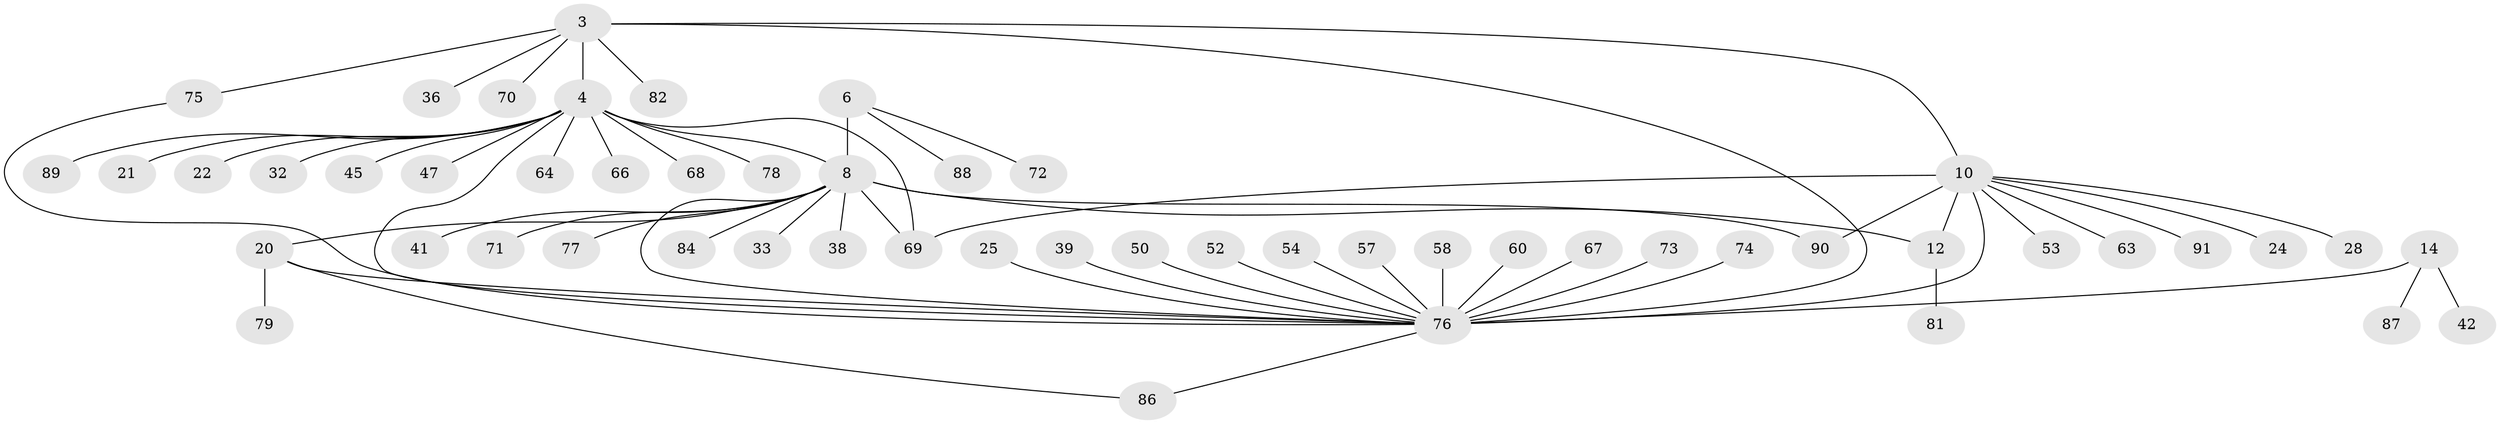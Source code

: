 // original degree distribution, {6: 0.03296703296703297, 8: 0.01098901098901099, 7: 0.03296703296703297, 12: 0.01098901098901099, 4: 0.054945054945054944, 5: 0.04395604395604396, 13: 0.01098901098901099, 10: 0.01098901098901099, 11: 0.01098901098901099, 9: 0.01098901098901099, 3: 0.07692307692307693, 1: 0.5384615384615384, 2: 0.15384615384615385}
// Generated by graph-tools (version 1.1) at 2025/57/03/04/25 21:57:12]
// undirected, 54 vertices, 63 edges
graph export_dot {
graph [start="1"]
  node [color=gray90,style=filled];
  3 [super="+1"];
  4 [super="+2"];
  6 [super="+5"];
  8 [super="+7"];
  10 [super="+9"];
  12 [super="+11"];
  14 [super="+13"];
  20 [super="+19"];
  21;
  22;
  24;
  25;
  28;
  32;
  33;
  36;
  38;
  39 [super="+31"];
  41;
  42;
  45;
  47;
  50;
  52;
  53;
  54;
  57;
  58;
  60;
  63;
  64;
  66;
  67 [super="+48"];
  68;
  69 [super="+23+35+43+65+30+46+62"];
  70;
  71;
  72;
  73 [super="+56"];
  74;
  75 [super="+61"];
  76 [super="+18+40"];
  77;
  78;
  79;
  81;
  82;
  84;
  86 [super="+80"];
  87 [super="+51"];
  88 [super="+83"];
  89 [super="+29+85"];
  90 [super="+26"];
  91;
  3 -- 4 [weight=4];
  3 -- 70;
  3 -- 82;
  3 -- 36;
  3 -- 10;
  3 -- 75;
  3 -- 76 [weight=2];
  4 -- 21;
  4 -- 22;
  4 -- 47;
  4 -- 66;
  4 -- 68;
  4 -- 32;
  4 -- 64;
  4 -- 45;
  4 -- 78;
  4 -- 69 [weight=2];
  4 -- 89;
  4 -- 8;
  4 -- 76;
  6 -- 8 [weight=4];
  6 -- 72;
  6 -- 88;
  8 -- 12;
  8 -- 20;
  8 -- 33;
  8 -- 41;
  8 -- 71;
  8 -- 77;
  8 -- 84;
  8 -- 90;
  8 -- 38;
  8 -- 69;
  8 -- 76;
  10 -- 12 [weight=4];
  10 -- 24;
  10 -- 28;
  10 -- 53;
  10 -- 91;
  10 -- 63;
  10 -- 90;
  10 -- 69;
  10 -- 76 [weight=2];
  12 -- 81;
  14 -- 76 [weight=6];
  14 -- 42;
  14 -- 87;
  20 -- 79;
  20 -- 86;
  20 -- 76 [weight=4];
  25 -- 76;
  39 -- 76;
  50 -- 76;
  52 -- 76;
  54 -- 76;
  57 -- 76;
  58 -- 76;
  60 -- 76;
  67 -- 76;
  73 -- 76;
  74 -- 76;
  75 -- 76;
  76 -- 86;
}
